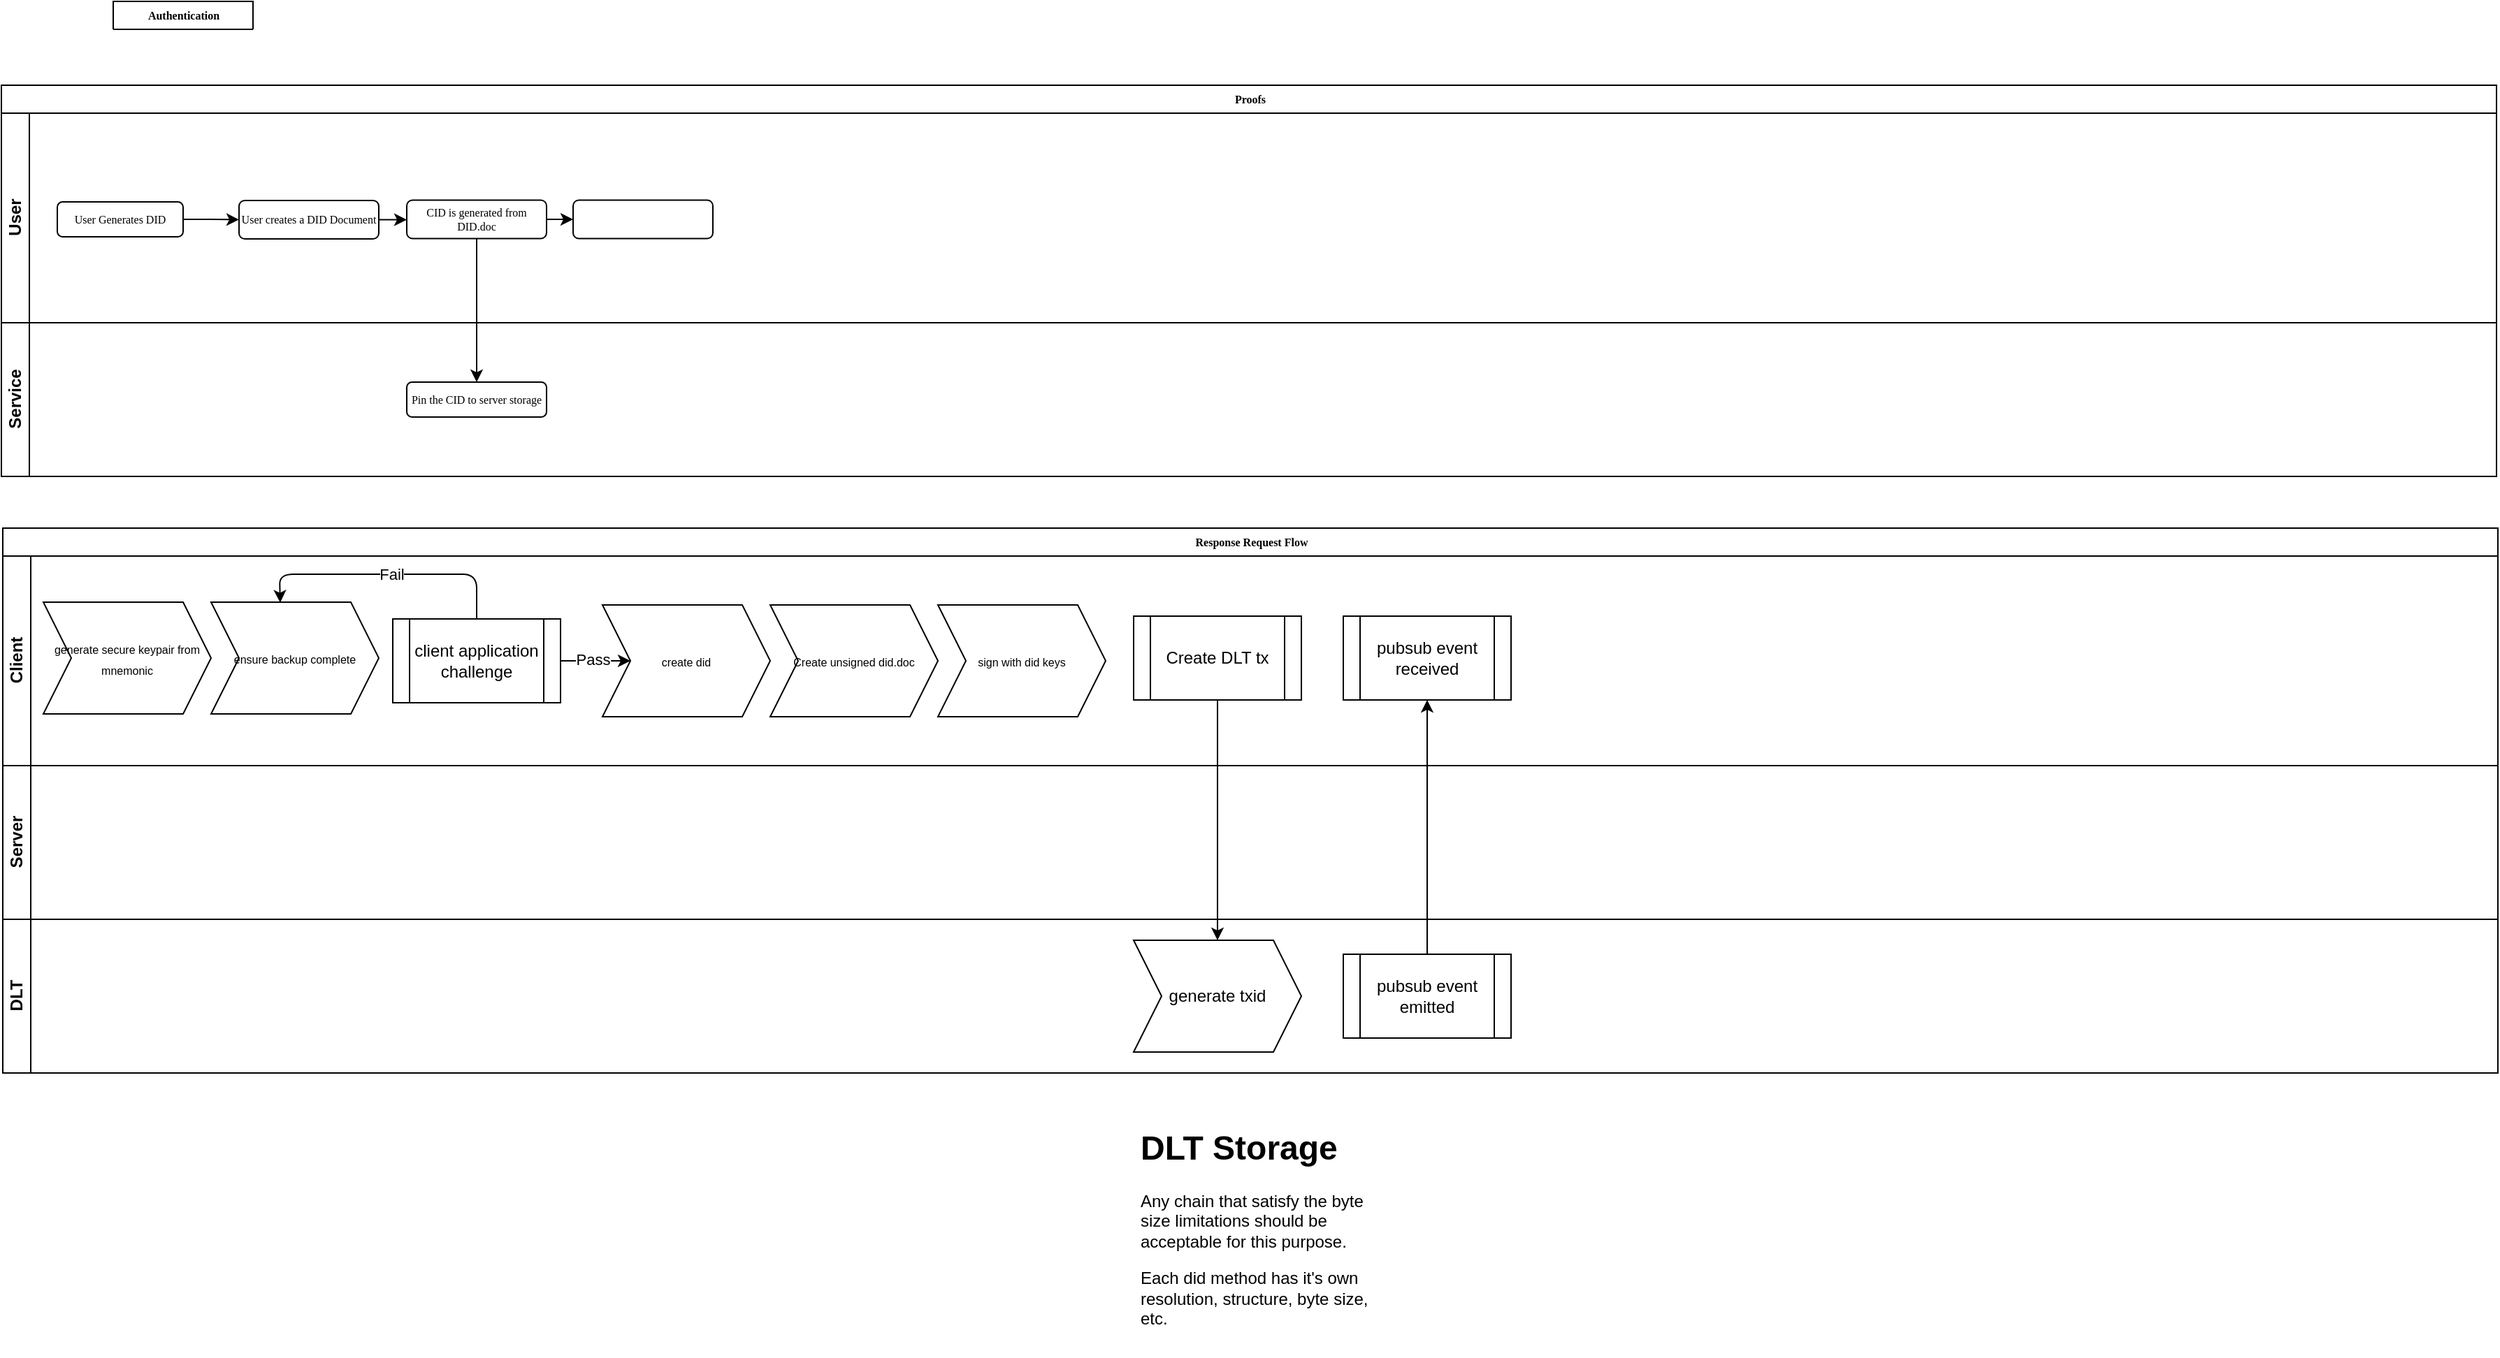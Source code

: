 <mxfile version="14.9.0" type="device"><diagram name="Page-1" id="c7488fd3-1785-93aa-aadb-54a6760d102a"><mxGraphModel dx="1641" dy="850" grid="1" gridSize="10" guides="1" tooltips="1" connect="1" arrows="1" fold="1" page="1" pageScale="1" pageWidth="1100" pageHeight="850" background="none" math="0" shadow="0"><root><mxCell id="0"/><mxCell id="1" parent="0"/><mxCell id="2b4e8129b02d487f-1" value="Authentication" style="swimlane;html=1;childLayout=stackLayout;horizontal=1;startSize=20;horizontalStack=0;rounded=0;shadow=0;labelBackgroundColor=none;strokeWidth=1;fontFamily=Verdana;fontSize=8;align=center;" parent="1" vertex="1" collapsed="1"><mxGeometry x="180" y="70" width="100" height="20" as="geometry"><mxRectangle x="180" y="70" width="1785" height="590" as="alternateBounds"/></mxGeometry></mxCell><mxCell id="2b4e8129b02d487f-2" value="&lt;div&gt;Client&lt;/div&gt;" style="swimlane;html=1;startSize=20;horizontal=0;" parent="2b4e8129b02d487f-1" vertex="1"><mxGeometry y="20" width="100" height="150" as="geometry"/></mxCell><mxCell id="2b4e8129b02d487f-18" style="edgeStyle=orthogonalEdgeStyle;rounded=0;html=1;labelBackgroundColor=none;startArrow=none;startFill=0;startSize=5;endArrow=classicThin;endFill=1;endSize=5;jettySize=auto;orthogonalLoop=1;strokeWidth=1;fontFamily=Verdana;fontSize=8" parent="2b4e8129b02d487f-2" source="2b4e8129b02d487f-5" target="2b4e8129b02d487f-6" edge="1"><mxGeometry relative="1" as="geometry"/></mxCell><mxCell id="2b4e8129b02d487f-5" value="User Login" style="ellipse;whiteSpace=wrap;html=1;rounded=0;shadow=0;labelBackgroundColor=none;strokeWidth=1;fontFamily=Verdana;fontSize=8;align=center;" parent="2b4e8129b02d487f-2" vertex="1"><mxGeometry x="40" y="36.75" width="30" height="30" as="geometry"/></mxCell><mxCell id="2b4e8129b02d487f-6" value="Client sends an encrypted message to the server asking for a session id, includes the client public key.&amp;nbsp; The Cipher will be encrypted with the servers public key. " style="rounded=1;whiteSpace=wrap;html=1;shadow=0;labelBackgroundColor=none;strokeWidth=1;fontFamily=Verdana;fontSize=8;align=center;" parent="2b4e8129b02d487f-2" vertex="1"><mxGeometry x="140" y="15" width="135.07" height="120" as="geometry"/></mxCell><mxCell id="2b4e8129b02d487f-3" value="&lt;div&gt;Server&lt;/div&gt;" style="swimlane;html=1;startSize=20;horizontal=0;" parent="2b4e8129b02d487f-1" vertex="1"><mxGeometry y="170" width="100" height="420" as="geometry"/></mxCell><mxCell id="2b4e8129b02d487f-12" value="The server will decrypt the message with it's private key.&amp;nbsp; The server will create a temporary v4 UUID for the sesssion and store it in a sql database.&amp;nbsp; The TTL should be relatively short term, based on the expected activity period." style="rounded=1;whiteSpace=wrap;html=1;shadow=0;labelBackgroundColor=none;strokeWidth=1;fontFamily=Verdana;fontSize=8;align=center;" parent="2b4e8129b02d487f-3" vertex="1"><mxGeometry x="103.48" y="140" width="208.11" height="110" as="geometry"/></mxCell><mxCell id="TjoeisccSTFW6o1EaK5r-2" value="The session id is included in the JWT.&amp;nbsp; The session id is public and pseudonymous/anonymous" style="rounded=1;whiteSpace=wrap;html=1;" parent="2b4e8129b02d487f-3" vertex="1"><mxGeometry x="390" y="122.5" width="340" height="145" as="geometry"/></mxCell><mxCell id="2b4e8129b02d487f-24" style="edgeStyle=orthogonalEdgeStyle;rounded=0;html=1;labelBackgroundColor=none;startArrow=none;startFill=0;startSize=5;endArrow=classicThin;endFill=1;endSize=5;jettySize=auto;orthogonalLoop=1;strokeWidth=1;fontFamily=Verdana;fontSize=8" parent="2b4e8129b02d487f-1" source="2b4e8129b02d487f-6" target="2b4e8129b02d487f-12" edge="1"><mxGeometry relative="1" as="geometry"/></mxCell><mxCell id="TjoeisccSTFW6o1EaK5r-3" value="&lt;div&gt;Proofs&lt;/div&gt;" style="swimlane;html=1;childLayout=stackLayout;horizontal=1;startSize=20;horizontalStack=0;rounded=0;shadow=0;labelBackgroundColor=none;strokeWidth=1;fontFamily=Verdana;fontSize=8;align=center;" parent="1" vertex="1"><mxGeometry x="100" y="130" width="1785" height="280" as="geometry"><mxRectangle x="180" y="180" width="100" height="20" as="alternateBounds"/></mxGeometry></mxCell><mxCell id="TjoeisccSTFW6o1EaK5r-4" value="User" style="swimlane;html=1;startSize=20;horizontal=0;" parent="TjoeisccSTFW6o1EaK5r-3" vertex="1"><mxGeometry y="20" width="1785" height="150" as="geometry"/></mxCell><mxCell id="TjoeisccSTFW6o1EaK5r-15" style="edgeStyle=orthogonalEdgeStyle;rounded=0;orthogonalLoop=1;jettySize=auto;html=1;exitX=1;exitY=0.5;exitDx=0;exitDy=0;entryX=0;entryY=0.5;entryDx=0;entryDy=0;" parent="TjoeisccSTFW6o1EaK5r-4" source="TjoeisccSTFW6o1EaK5r-7" target="TjoeisccSTFW6o1EaK5r-12" edge="1"><mxGeometry relative="1" as="geometry"/></mxCell><mxCell id="TjoeisccSTFW6o1EaK5r-7" value="User Generates DID" style="rounded=1;whiteSpace=wrap;html=1;shadow=0;labelBackgroundColor=none;strokeWidth=1;fontFamily=Verdana;fontSize=8;align=center;" parent="TjoeisccSTFW6o1EaK5r-4" vertex="1"><mxGeometry x="40" y="63.5" width="90" height="25" as="geometry"/></mxCell><mxCell id="TjoeisccSTFW6o1EaK5r-22" style="edgeStyle=orthogonalEdgeStyle;rounded=0;orthogonalLoop=1;jettySize=auto;html=1;exitX=1;exitY=0.5;exitDx=0;exitDy=0;entryX=0;entryY=0.5;entryDx=0;entryDy=0;" parent="TjoeisccSTFW6o1EaK5r-4" source="TjoeisccSTFW6o1EaK5r-12" target="TjoeisccSTFW6o1EaK5r-19" edge="1"><mxGeometry relative="1" as="geometry"/></mxCell><mxCell id="TjoeisccSTFW6o1EaK5r-12" value="User creates a DID Document" style="rounded=1;whiteSpace=wrap;html=1;shadow=0;labelBackgroundColor=none;strokeWidth=1;fontFamily=Verdana;fontSize=8;align=center;" parent="TjoeisccSTFW6o1EaK5r-4" vertex="1"><mxGeometry x="170" y="62.5" width="100" height="27.5" as="geometry"/></mxCell><mxCell id="TjoeisccSTFW6o1EaK5r-24" style="edgeStyle=orthogonalEdgeStyle;rounded=0;orthogonalLoop=1;jettySize=auto;html=1;exitX=1;exitY=0.5;exitDx=0;exitDy=0;entryX=0;entryY=0.5;entryDx=0;entryDy=0;" parent="TjoeisccSTFW6o1EaK5r-4" source="TjoeisccSTFW6o1EaK5r-19" target="TjoeisccSTFW6o1EaK5r-20" edge="1"><mxGeometry relative="1" as="geometry"/></mxCell><mxCell id="TjoeisccSTFW6o1EaK5r-19" value="CID is generated from DID.doc" style="rounded=1;whiteSpace=wrap;html=1;shadow=0;labelBackgroundColor=none;strokeWidth=1;fontFamily=Verdana;fontSize=8;align=center;" parent="TjoeisccSTFW6o1EaK5r-4" vertex="1"><mxGeometry x="290" y="62.25" width="100" height="27.5" as="geometry"/></mxCell><mxCell id="TjoeisccSTFW6o1EaK5r-20" value="" style="rounded=1;whiteSpace=wrap;html=1;shadow=0;labelBackgroundColor=none;strokeWidth=1;fontFamily=Verdana;fontSize=8;align=center;" parent="TjoeisccSTFW6o1EaK5r-4" vertex="1"><mxGeometry x="409" y="62.25" width="100" height="27.5" as="geometry"/></mxCell><mxCell id="TjoeisccSTFW6o1EaK5r-16" value="Service" style="swimlane;html=1;startSize=20;horizontal=0;" parent="TjoeisccSTFW6o1EaK5r-3" vertex="1"><mxGeometry y="170" width="1785" height="110" as="geometry"/></mxCell><mxCell id="TjoeisccSTFW6o1EaK5r-17" value="Pin the CID to server storage" style="rounded=1;whiteSpace=wrap;html=1;shadow=0;labelBackgroundColor=none;strokeWidth=1;fontFamily=Verdana;fontSize=8;align=center;" parent="TjoeisccSTFW6o1EaK5r-16" vertex="1"><mxGeometry x="290" y="42.5" width="100" height="25" as="geometry"/></mxCell><mxCell id="TjoeisccSTFW6o1EaK5r-25" style="edgeStyle=orthogonalEdgeStyle;rounded=0;orthogonalLoop=1;jettySize=auto;html=1;exitX=0.5;exitY=1;exitDx=0;exitDy=0;entryX=0.5;entryY=0;entryDx=0;entryDy=0;" parent="TjoeisccSTFW6o1EaK5r-3" source="TjoeisccSTFW6o1EaK5r-19" target="TjoeisccSTFW6o1EaK5r-17" edge="1"><mxGeometry relative="1" as="geometry"/></mxCell><mxCell id="2HLfyT-UbPnvZqjpCsUk-14" value="&lt;div&gt;Response Request Flow&lt;/div&gt;" style="swimlane;html=1;childLayout=stackLayout;horizontal=1;startSize=20;horizontalStack=0;rounded=0;shadow=0;labelBackgroundColor=none;strokeWidth=1;fontFamily=Verdana;fontSize=8;align=center;" vertex="1" parent="1"><mxGeometry x="101" y="447" width="1785" height="390" as="geometry"><mxRectangle x="180" y="180" width="100" height="20" as="alternateBounds"/></mxGeometry></mxCell><mxCell id="2HLfyT-UbPnvZqjpCsUk-15" value="Client&lt;br&gt;" style="swimlane;html=1;startSize=20;horizontal=0;" vertex="1" parent="2HLfyT-UbPnvZqjpCsUk-14"><mxGeometry y="20" width="1785" height="150" as="geometry"/></mxCell><mxCell id="2HLfyT-UbPnvZqjpCsUk-27" value="&lt;font style=&quot;font-size: 8px&quot;&gt;create did&lt;/font&gt;" style="shape=step;perimeter=stepPerimeter;whiteSpace=wrap;html=1;fixedSize=1;" vertex="1" parent="2HLfyT-UbPnvZqjpCsUk-15"><mxGeometry x="429" y="35" width="120" height="80" as="geometry"/></mxCell><mxCell id="2HLfyT-UbPnvZqjpCsUk-28" value="&lt;font style=&quot;font-size: 8px&quot;&gt;Create unsigned did.doc&lt;/font&gt;" style="shape=step;perimeter=stepPerimeter;whiteSpace=wrap;html=1;fixedSize=1;" vertex="1" parent="2HLfyT-UbPnvZqjpCsUk-15"><mxGeometry x="549" y="35" width="120" height="80" as="geometry"/></mxCell><mxCell id="2HLfyT-UbPnvZqjpCsUk-29" value="&lt;font style=&quot;font-size: 8px&quot;&gt;sign with did keys&lt;/font&gt;" style="shape=step;perimeter=stepPerimeter;whiteSpace=wrap;html=1;fixedSize=1;" vertex="1" parent="2HLfyT-UbPnvZqjpCsUk-15"><mxGeometry x="669" y="35" width="120" height="80" as="geometry"/></mxCell><mxCell id="2HLfyT-UbPnvZqjpCsUk-30" value="&lt;font style=&quot;font-size: 8px&quot;&gt;generate secure keypair from mnemonic&lt;/font&gt;" style="shape=step;perimeter=stepPerimeter;whiteSpace=wrap;html=1;fixedSize=1;" vertex="1" parent="2HLfyT-UbPnvZqjpCsUk-15"><mxGeometry x="29" y="33" width="120" height="80" as="geometry"/></mxCell><mxCell id="2HLfyT-UbPnvZqjpCsUk-31" value="&lt;font style=&quot;font-size: 8px&quot;&gt;ensure backup complete&lt;/font&gt;" style="shape=step;perimeter=stepPerimeter;whiteSpace=wrap;html=1;fixedSize=1;" vertex="1" parent="2HLfyT-UbPnvZqjpCsUk-15"><mxGeometry x="149" y="33" width="120" height="80" as="geometry"/></mxCell><mxCell id="2HLfyT-UbPnvZqjpCsUk-35" style="edgeStyle=orthogonalEdgeStyle;rounded=0;orthogonalLoop=1;jettySize=auto;html=1;entryX=0;entryY=0.5;entryDx=0;entryDy=0;" edge="1" parent="2HLfyT-UbPnvZqjpCsUk-15" source="2HLfyT-UbPnvZqjpCsUk-32" target="2HLfyT-UbPnvZqjpCsUk-27"><mxGeometry relative="1" as="geometry"/></mxCell><mxCell id="2HLfyT-UbPnvZqjpCsUk-36" value="Pass" style="edgeLabel;html=1;align=center;verticalAlign=middle;resizable=0;points=[];" vertex="1" connectable="0" parent="2HLfyT-UbPnvZqjpCsUk-35"><mxGeometry x="0.21" y="1" relative="1" as="geometry"><mxPoint as="offset"/></mxGeometry></mxCell><mxCell id="2HLfyT-UbPnvZqjpCsUk-32" value="client application challenge" style="shape=process;whiteSpace=wrap;html=1;backgroundOutline=1;" vertex="1" parent="2HLfyT-UbPnvZqjpCsUk-15"><mxGeometry x="279" y="45" width="120" height="60" as="geometry"/></mxCell><mxCell id="2HLfyT-UbPnvZqjpCsUk-33" value="" style="endArrow=classic;html=1;exitX=0.5;exitY=0;exitDx=0;exitDy=0;entryX=0.412;entryY=0.004;entryDx=0;entryDy=0;entryPerimeter=0;" edge="1" parent="2HLfyT-UbPnvZqjpCsUk-15" source="2HLfyT-UbPnvZqjpCsUk-32" target="2HLfyT-UbPnvZqjpCsUk-31"><mxGeometry width="50" height="50" relative="1" as="geometry"><mxPoint x="469" y="273" as="sourcePoint"/><mxPoint x="201" y="23" as="targetPoint"/><Array as="points"><mxPoint x="339" y="13"/><mxPoint x="198" y="13"/></Array></mxGeometry></mxCell><mxCell id="2HLfyT-UbPnvZqjpCsUk-34" value="Fail" style="edgeLabel;html=1;align=center;verticalAlign=middle;resizable=0;points=[];" vertex="1" connectable="0" parent="2HLfyT-UbPnvZqjpCsUk-33"><mxGeometry x="-0.037" relative="1" as="geometry"><mxPoint as="offset"/></mxGeometry></mxCell><mxCell id="2HLfyT-UbPnvZqjpCsUk-38" value="Create DLT tx" style="shape=process;whiteSpace=wrap;html=1;backgroundOutline=1;" vertex="1" parent="2HLfyT-UbPnvZqjpCsUk-15"><mxGeometry x="809" y="43" width="120" height="60" as="geometry"/></mxCell><mxCell id="2HLfyT-UbPnvZqjpCsUk-41" value="pubsub event received" style="shape=process;whiteSpace=wrap;html=1;backgroundOutline=1;" vertex="1" parent="2HLfyT-UbPnvZqjpCsUk-15"><mxGeometry x="959" y="43" width="120" height="60" as="geometry"/></mxCell><mxCell id="2HLfyT-UbPnvZqjpCsUk-23" value="Server&lt;br&gt;" style="swimlane;html=1;startSize=20;horizontal=0;" vertex="1" parent="2HLfyT-UbPnvZqjpCsUk-14"><mxGeometry y="170" width="1785" height="110" as="geometry"/></mxCell><mxCell id="2HLfyT-UbPnvZqjpCsUk-26" value="DLT" style="swimlane;html=1;startSize=20;horizontal=0;" vertex="1" parent="2HLfyT-UbPnvZqjpCsUk-14"><mxGeometry y="280" width="1785" height="110" as="geometry"/></mxCell><mxCell id="2HLfyT-UbPnvZqjpCsUk-37" value="generate txid" style="shape=step;perimeter=stepPerimeter;whiteSpace=wrap;html=1;fixedSize=1;" vertex="1" parent="2HLfyT-UbPnvZqjpCsUk-26"><mxGeometry x="809" y="15" width="120" height="80" as="geometry"/></mxCell><mxCell id="2HLfyT-UbPnvZqjpCsUk-40" value="pubsub event emitted" style="shape=process;whiteSpace=wrap;html=1;backgroundOutline=1;" vertex="1" parent="2HLfyT-UbPnvZqjpCsUk-26"><mxGeometry x="959" y="25" width="120" height="60" as="geometry"/></mxCell><mxCell id="2HLfyT-UbPnvZqjpCsUk-39" style="edgeStyle=orthogonalEdgeStyle;rounded=0;orthogonalLoop=1;jettySize=auto;html=1;entryX=0.5;entryY=0;entryDx=0;entryDy=0;" edge="1" parent="2HLfyT-UbPnvZqjpCsUk-14" source="2HLfyT-UbPnvZqjpCsUk-38" target="2HLfyT-UbPnvZqjpCsUk-37"><mxGeometry relative="1" as="geometry"/></mxCell><mxCell id="2HLfyT-UbPnvZqjpCsUk-42" style="edgeStyle=orthogonalEdgeStyle;rounded=0;orthogonalLoop=1;jettySize=auto;html=1;entryX=0.5;entryY=1;entryDx=0;entryDy=0;" edge="1" parent="2HLfyT-UbPnvZqjpCsUk-14" source="2HLfyT-UbPnvZqjpCsUk-40" target="2HLfyT-UbPnvZqjpCsUk-41"><mxGeometry relative="1" as="geometry"/></mxCell><mxCell id="2HLfyT-UbPnvZqjpCsUk-43" value="&lt;h1&gt;DLT Storage&lt;/h1&gt;&lt;p&gt;Any chain that satisfy the byte size limitations should be acceptable for this purpose.&amp;nbsp;&amp;nbsp;&lt;/p&gt;&lt;p&gt;Each did method has it's own resolution, structure, byte size, etc.&lt;/p&gt;" style="text;html=1;strokeColor=none;fillColor=none;spacing=5;spacingTop=-20;whiteSpace=wrap;overflow=hidden;rounded=0;" vertex="1" parent="1"><mxGeometry x="910" y="871" width="180" height="169" as="geometry"/></mxCell></root></mxGraphModel></diagram></mxfile>